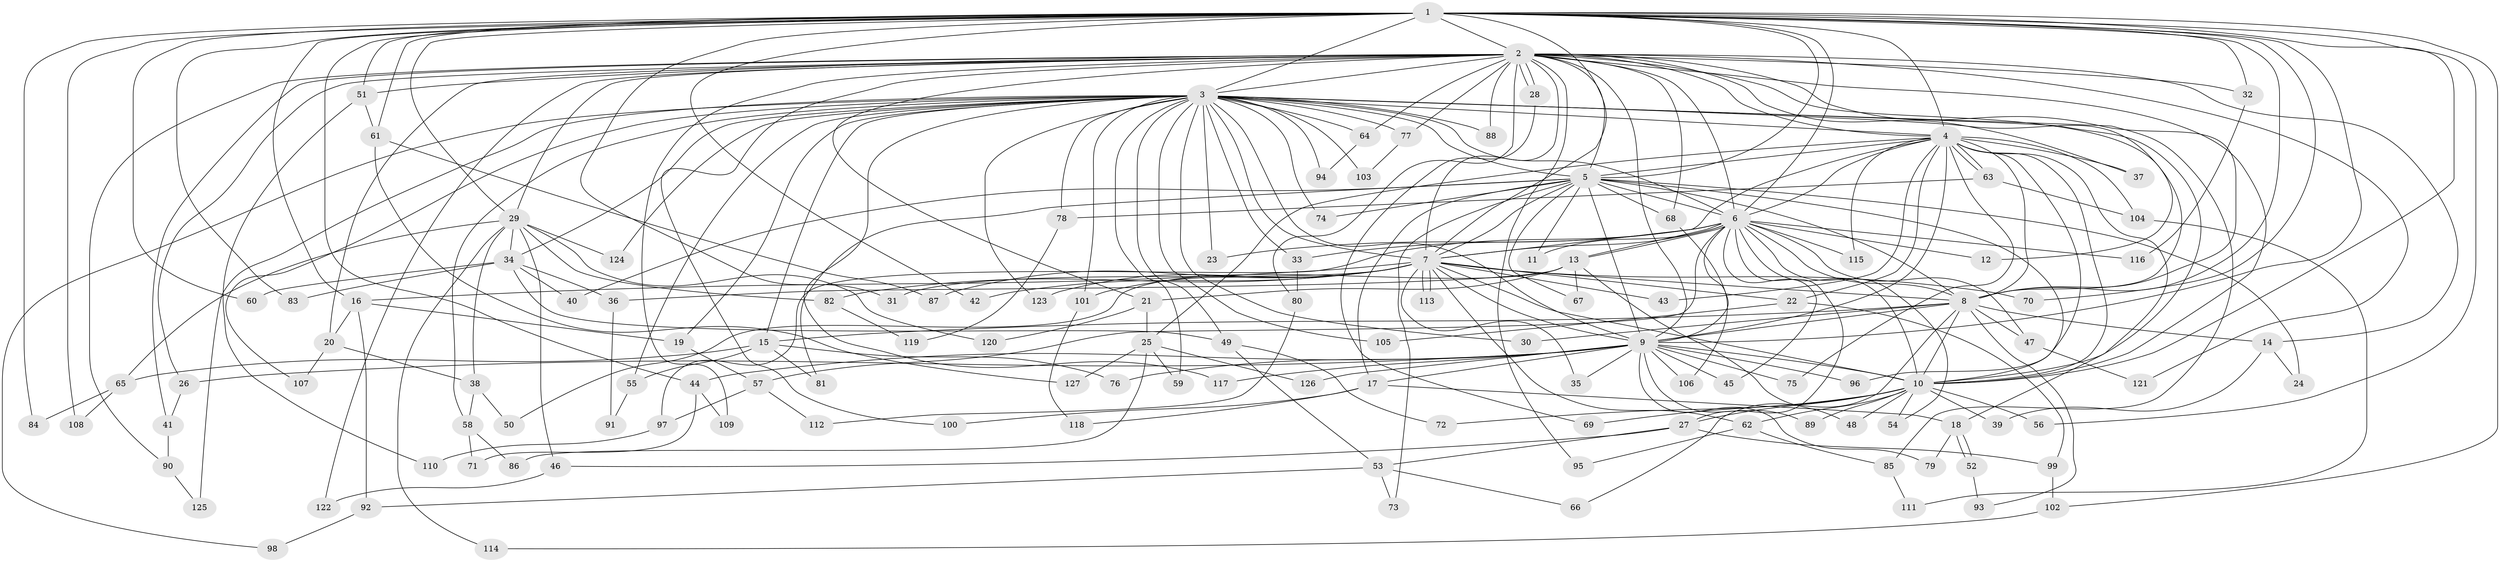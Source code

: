 // Generated by graph-tools (version 1.1) at 2025/14/03/09/25 04:14:04]
// undirected, 127 vertices, 279 edges
graph export_dot {
graph [start="1"]
  node [color=gray90,style=filled];
  1;
  2;
  3;
  4;
  5;
  6;
  7;
  8;
  9;
  10;
  11;
  12;
  13;
  14;
  15;
  16;
  17;
  18;
  19;
  20;
  21;
  22;
  23;
  24;
  25;
  26;
  27;
  28;
  29;
  30;
  31;
  32;
  33;
  34;
  35;
  36;
  37;
  38;
  39;
  40;
  41;
  42;
  43;
  44;
  45;
  46;
  47;
  48;
  49;
  50;
  51;
  52;
  53;
  54;
  55;
  56;
  57;
  58;
  59;
  60;
  61;
  62;
  63;
  64;
  65;
  66;
  67;
  68;
  69;
  70;
  71;
  72;
  73;
  74;
  75;
  76;
  77;
  78;
  79;
  80;
  81;
  82;
  83;
  84;
  85;
  86;
  87;
  88;
  89;
  90;
  91;
  92;
  93;
  94;
  95;
  96;
  97;
  98;
  99;
  100;
  101;
  102;
  103;
  104;
  105;
  106;
  107;
  108;
  109;
  110;
  111;
  112;
  113;
  114;
  115;
  116;
  117;
  118;
  119;
  120;
  121;
  122;
  123;
  124;
  125;
  126;
  127;
  1 -- 2;
  1 -- 3;
  1 -- 4;
  1 -- 5;
  1 -- 6;
  1 -- 7;
  1 -- 8;
  1 -- 9;
  1 -- 10;
  1 -- 16;
  1 -- 29;
  1 -- 31;
  1 -- 32;
  1 -- 42;
  1 -- 44;
  1 -- 51;
  1 -- 56;
  1 -- 60;
  1 -- 61;
  1 -- 70;
  1 -- 83;
  1 -- 84;
  1 -- 102;
  1 -- 108;
  2 -- 3;
  2 -- 4;
  2 -- 5;
  2 -- 6;
  2 -- 7;
  2 -- 8;
  2 -- 9;
  2 -- 10;
  2 -- 12;
  2 -- 14;
  2 -- 20;
  2 -- 21;
  2 -- 26;
  2 -- 28;
  2 -- 28;
  2 -- 29;
  2 -- 32;
  2 -- 37;
  2 -- 41;
  2 -- 51;
  2 -- 64;
  2 -- 68;
  2 -- 77;
  2 -- 80;
  2 -- 88;
  2 -- 90;
  2 -- 95;
  2 -- 100;
  2 -- 109;
  2 -- 121;
  2 -- 122;
  3 -- 4;
  3 -- 5;
  3 -- 6;
  3 -- 7;
  3 -- 8;
  3 -- 9;
  3 -- 10;
  3 -- 15;
  3 -- 19;
  3 -- 23;
  3 -- 30;
  3 -- 33;
  3 -- 34;
  3 -- 49;
  3 -- 55;
  3 -- 58;
  3 -- 59;
  3 -- 64;
  3 -- 74;
  3 -- 77;
  3 -- 78;
  3 -- 85;
  3 -- 88;
  3 -- 94;
  3 -- 98;
  3 -- 101;
  3 -- 103;
  3 -- 105;
  3 -- 107;
  3 -- 117;
  3 -- 123;
  3 -- 124;
  3 -- 125;
  4 -- 5;
  4 -- 6;
  4 -- 7;
  4 -- 8;
  4 -- 9;
  4 -- 10;
  4 -- 18;
  4 -- 22;
  4 -- 25;
  4 -- 37;
  4 -- 43;
  4 -- 63;
  4 -- 63;
  4 -- 75;
  4 -- 96;
  4 -- 104;
  4 -- 115;
  5 -- 6;
  5 -- 7;
  5 -- 8;
  5 -- 9;
  5 -- 10;
  5 -- 11;
  5 -- 17;
  5 -- 24;
  5 -- 40;
  5 -- 67;
  5 -- 68;
  5 -- 73;
  5 -- 74;
  5 -- 81;
  6 -- 7;
  6 -- 8;
  6 -- 9;
  6 -- 10;
  6 -- 11;
  6 -- 12;
  6 -- 13;
  6 -- 13;
  6 -- 23;
  6 -- 27;
  6 -- 33;
  6 -- 45;
  6 -- 47;
  6 -- 54;
  6 -- 57;
  6 -- 97;
  6 -- 115;
  6 -- 116;
  7 -- 8;
  7 -- 9;
  7 -- 10;
  7 -- 16;
  7 -- 22;
  7 -- 31;
  7 -- 35;
  7 -- 42;
  7 -- 43;
  7 -- 62;
  7 -- 70;
  7 -- 82;
  7 -- 87;
  7 -- 101;
  7 -- 113;
  7 -- 113;
  7 -- 123;
  8 -- 9;
  8 -- 10;
  8 -- 14;
  8 -- 15;
  8 -- 30;
  8 -- 47;
  8 -- 66;
  8 -- 93;
  9 -- 10;
  9 -- 17;
  9 -- 26;
  9 -- 35;
  9 -- 44;
  9 -- 45;
  9 -- 75;
  9 -- 76;
  9 -- 79;
  9 -- 89;
  9 -- 96;
  9 -- 106;
  9 -- 117;
  9 -- 126;
  10 -- 27;
  10 -- 39;
  10 -- 48;
  10 -- 54;
  10 -- 56;
  10 -- 62;
  10 -- 69;
  10 -- 72;
  10 -- 89;
  13 -- 21;
  13 -- 36;
  13 -- 48;
  13 -- 50;
  13 -- 67;
  14 -- 24;
  14 -- 39;
  15 -- 55;
  15 -- 65;
  15 -- 76;
  15 -- 81;
  16 -- 19;
  16 -- 20;
  16 -- 92;
  17 -- 18;
  17 -- 100;
  17 -- 118;
  18 -- 52;
  18 -- 52;
  18 -- 79;
  19 -- 57;
  20 -- 38;
  20 -- 107;
  21 -- 25;
  21 -- 120;
  22 -- 99;
  22 -- 105;
  25 -- 59;
  25 -- 86;
  25 -- 126;
  25 -- 127;
  26 -- 41;
  27 -- 46;
  27 -- 53;
  27 -- 99;
  28 -- 69;
  29 -- 34;
  29 -- 38;
  29 -- 46;
  29 -- 65;
  29 -- 82;
  29 -- 114;
  29 -- 120;
  29 -- 124;
  32 -- 116;
  33 -- 80;
  34 -- 36;
  34 -- 40;
  34 -- 49;
  34 -- 60;
  34 -- 83;
  36 -- 91;
  38 -- 50;
  38 -- 58;
  41 -- 90;
  44 -- 71;
  44 -- 109;
  46 -- 122;
  47 -- 121;
  49 -- 53;
  49 -- 72;
  51 -- 61;
  51 -- 110;
  52 -- 93;
  53 -- 66;
  53 -- 73;
  53 -- 92;
  55 -- 91;
  57 -- 97;
  57 -- 112;
  58 -- 71;
  58 -- 86;
  61 -- 87;
  61 -- 127;
  62 -- 85;
  62 -- 95;
  63 -- 78;
  63 -- 104;
  64 -- 94;
  65 -- 84;
  65 -- 108;
  68 -- 106;
  77 -- 103;
  78 -- 119;
  80 -- 112;
  82 -- 119;
  85 -- 111;
  90 -- 125;
  92 -- 98;
  97 -- 110;
  99 -- 102;
  101 -- 118;
  102 -- 114;
  104 -- 111;
}
